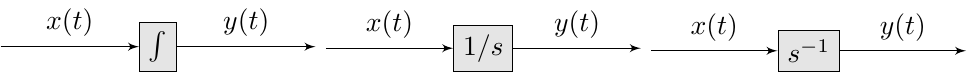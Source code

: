 \documentclass{standalone}
\usepackage{tikz}
\usetikzlibrary{calc}
\usetikzlibrary{positioning}
\usetikzlibrary{shapes,arrows,decorations.pathreplacing,decorations.markings}
\tikzstyle{block} = [draw, fill=gray!20, rectangle]
\tikzstyle{sum} = [draw, fill=gray!20, circle, node distance=1cm]
\tikzstyle{input} = [coordinate]
\tikzstyle{output} = [coordinate]
\tikzstyle{pinstyle} = [pin edge={to-,thin,black}]
\usepackage{pgfplots}
 \pgfplotsset{compat=1.13}
 \usepackage{transparent}

\begin{document}
\begin{tikzpicture}[auto, node distance=2cm,>=latex',scale=1, every node/.style={transform shape}]
    \node [input, name=input] {};
    \node [block, right of=input] (system) {$\int$};
    \node [output, right of=system] (output) {};
    \draw [draw,->] (input) -- node {$x(t)$} (system);
    \draw [->] (system) -- node {$y(t)$} (output);
\end{tikzpicture}
\begin{tikzpicture}[auto, node distance=2cm,>=latex',scale=1, every node/.style={transform shape}]
    \node [input, name=input] {};
    \node [block, right of=input] (system) {$1/s$};
    \node [output, right of=system] (output) {};
    \draw [draw,->] (input) -- node {$x(t)$} (system);
    \draw [->] (system) -- node {$y(t)$} (output);
\end{tikzpicture}

\begin{tikzpicture}[auto, node distance=2cm,>=latex',scale=1, every node/.style={transform shape}]
    \node [input, name=input] {};
    \node [block, right of=input] (system) {$s^{-1}$};
    \node [output, right of=system] (output) {};
    \draw [draw,->] (input) -- node {$x(t)$} (system);
    \draw [->] (system) -- node {$y(t)$} (output);
\end{tikzpicture}
\end{document}

